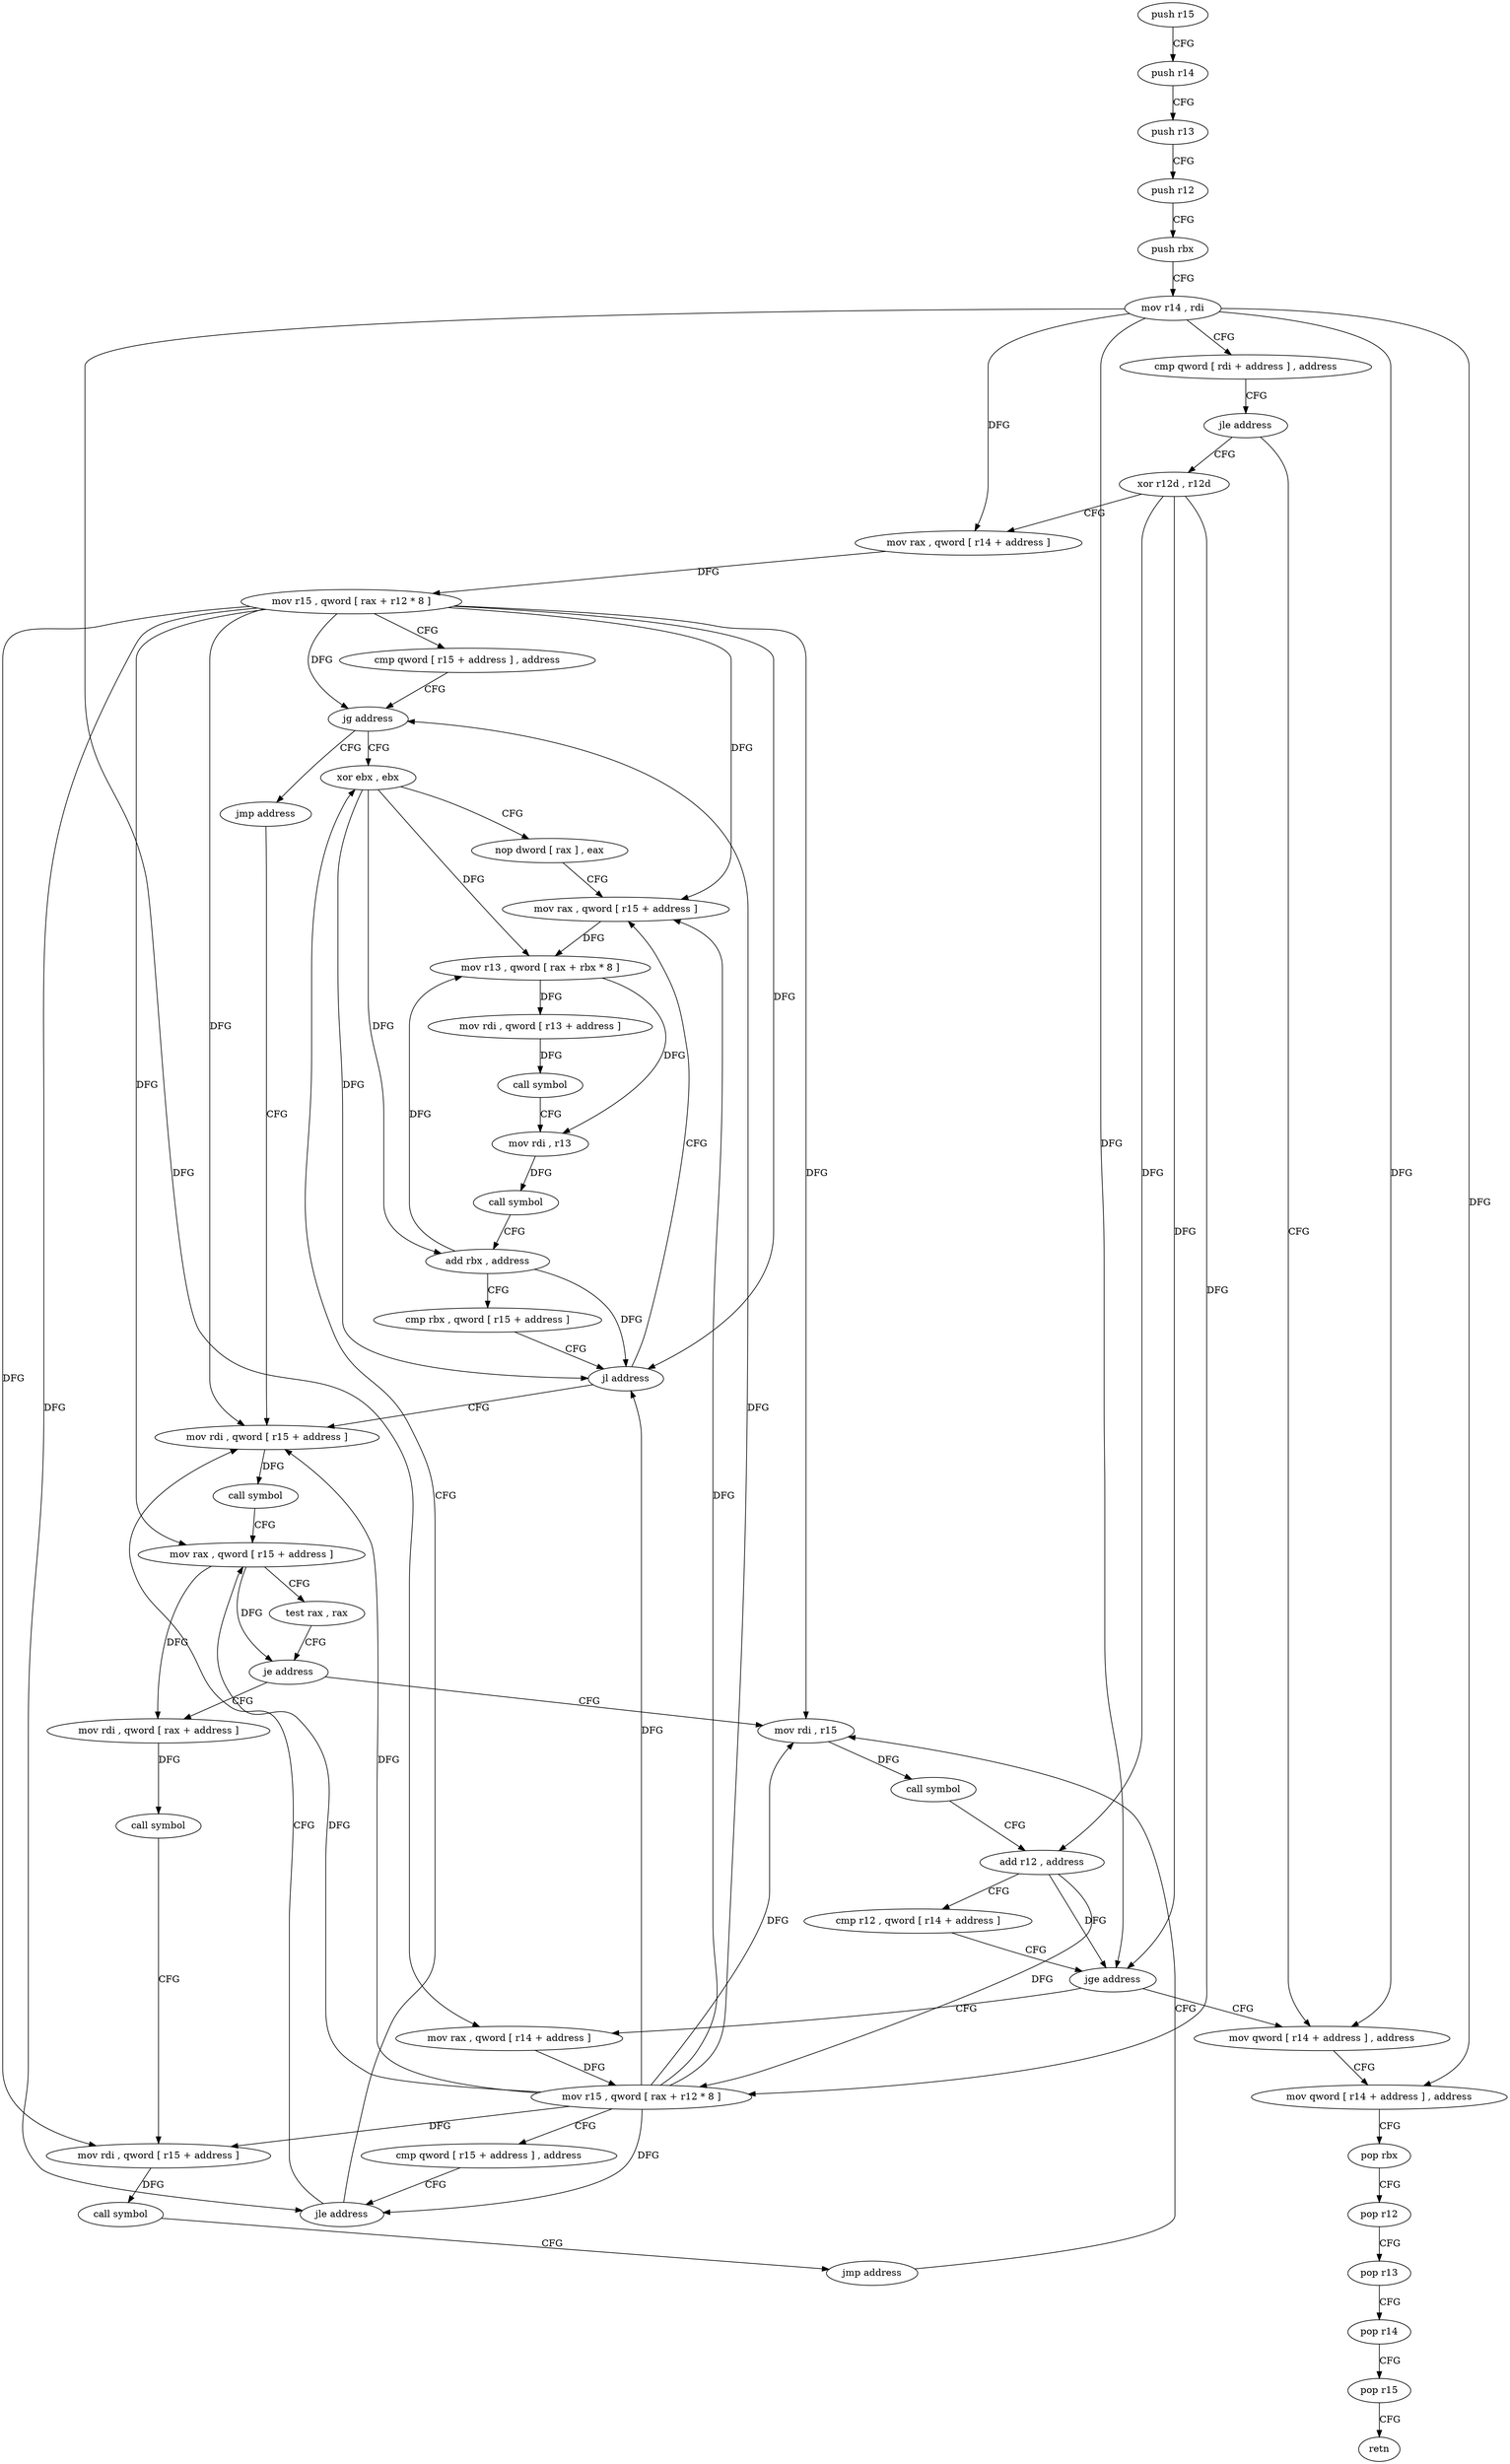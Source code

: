 digraph "func" {
"4377104" [label = "push r15" ]
"4377106" [label = "push r14" ]
"4377108" [label = "push r13" ]
"4377110" [label = "push r12" ]
"4377112" [label = "push rbx" ]
"4377113" [label = "mov r14 , rdi" ]
"4377116" [label = "cmp qword [ rdi + address ] , address" ]
"4377124" [label = "jle address" ]
"4377289" [label = "mov qword [ r14 + address ] , address" ]
"4377130" [label = "xor r12d , r12d" ]
"4377300" [label = "mov qword [ r14 + address ] , address" ]
"4377311" [label = "pop rbx" ]
"4377312" [label = "pop r12" ]
"4377314" [label = "pop r13" ]
"4377316" [label = "pop r14" ]
"4377318" [label = "pop r15" ]
"4377320" [label = "retn" ]
"4377133" [label = "mov rax , qword [ r14 + address ]" ]
"4377140" [label = "mov r15 , qword [ rax + r12 * 8 ]" ]
"4377144" [label = "cmp qword [ r15 + address ] , address" ]
"4377149" [label = "jg address" ]
"4377207" [label = "xor ebx , ebx" ]
"4377151" [label = "jmp address" ]
"4377209" [label = "nop dword [ rax ] , eax" ]
"4377216" [label = "mov rax , qword [ r15 + address ]" ]
"4377251" [label = "mov rdi , qword [ r15 + address ]" ]
"4377220" [label = "mov r13 , qword [ rax + rbx * 8 ]" ]
"4377224" [label = "mov rdi , qword [ r13 + address ]" ]
"4377228" [label = "call symbol" ]
"4377233" [label = "mov rdi , r13" ]
"4377236" [label = "call symbol" ]
"4377241" [label = "add rbx , address" ]
"4377245" [label = "cmp rbx , qword [ r15 + address ]" ]
"4377249" [label = "jl address" ]
"4377255" [label = "call symbol" ]
"4377260" [label = "mov rax , qword [ r15 + address ]" ]
"4377264" [label = "test rax , rax" ]
"4377267" [label = "je address" ]
"4377168" [label = "mov rdi , r15" ]
"4377269" [label = "mov rdi , qword [ rax + address ]" ]
"4377171" [label = "call symbol" ]
"4377176" [label = "add r12 , address" ]
"4377180" [label = "cmp r12 , qword [ r14 + address ]" ]
"4377187" [label = "jge address" ]
"4377189" [label = "mov rax , qword [ r14 + address ]" ]
"4377273" [label = "call symbol" ]
"4377278" [label = "mov rdi , qword [ r15 + address ]" ]
"4377282" [label = "call symbol" ]
"4377287" [label = "jmp address" ]
"4377196" [label = "mov r15 , qword [ rax + r12 * 8 ]" ]
"4377200" [label = "cmp qword [ r15 + address ] , address" ]
"4377205" [label = "jle address" ]
"4377104" -> "4377106" [ label = "CFG" ]
"4377106" -> "4377108" [ label = "CFG" ]
"4377108" -> "4377110" [ label = "CFG" ]
"4377110" -> "4377112" [ label = "CFG" ]
"4377112" -> "4377113" [ label = "CFG" ]
"4377113" -> "4377116" [ label = "CFG" ]
"4377113" -> "4377289" [ label = "DFG" ]
"4377113" -> "4377300" [ label = "DFG" ]
"4377113" -> "4377133" [ label = "DFG" ]
"4377113" -> "4377187" [ label = "DFG" ]
"4377113" -> "4377189" [ label = "DFG" ]
"4377116" -> "4377124" [ label = "CFG" ]
"4377124" -> "4377289" [ label = "CFG" ]
"4377124" -> "4377130" [ label = "CFG" ]
"4377289" -> "4377300" [ label = "CFG" ]
"4377130" -> "4377133" [ label = "CFG" ]
"4377130" -> "4377176" [ label = "DFG" ]
"4377130" -> "4377187" [ label = "DFG" ]
"4377130" -> "4377196" [ label = "DFG" ]
"4377300" -> "4377311" [ label = "CFG" ]
"4377311" -> "4377312" [ label = "CFG" ]
"4377312" -> "4377314" [ label = "CFG" ]
"4377314" -> "4377316" [ label = "CFG" ]
"4377316" -> "4377318" [ label = "CFG" ]
"4377318" -> "4377320" [ label = "CFG" ]
"4377133" -> "4377140" [ label = "DFG" ]
"4377140" -> "4377144" [ label = "CFG" ]
"4377140" -> "4377149" [ label = "DFG" ]
"4377140" -> "4377216" [ label = "DFG" ]
"4377140" -> "4377249" [ label = "DFG" ]
"4377140" -> "4377251" [ label = "DFG" ]
"4377140" -> "4377260" [ label = "DFG" ]
"4377140" -> "4377168" [ label = "DFG" ]
"4377140" -> "4377278" [ label = "DFG" ]
"4377140" -> "4377205" [ label = "DFG" ]
"4377144" -> "4377149" [ label = "CFG" ]
"4377149" -> "4377207" [ label = "CFG" ]
"4377149" -> "4377151" [ label = "CFG" ]
"4377207" -> "4377209" [ label = "CFG" ]
"4377207" -> "4377220" [ label = "DFG" ]
"4377207" -> "4377241" [ label = "DFG" ]
"4377207" -> "4377249" [ label = "DFG" ]
"4377151" -> "4377251" [ label = "CFG" ]
"4377209" -> "4377216" [ label = "CFG" ]
"4377216" -> "4377220" [ label = "DFG" ]
"4377251" -> "4377255" [ label = "DFG" ]
"4377220" -> "4377224" [ label = "DFG" ]
"4377220" -> "4377233" [ label = "DFG" ]
"4377224" -> "4377228" [ label = "DFG" ]
"4377228" -> "4377233" [ label = "CFG" ]
"4377233" -> "4377236" [ label = "DFG" ]
"4377236" -> "4377241" [ label = "CFG" ]
"4377241" -> "4377245" [ label = "CFG" ]
"4377241" -> "4377220" [ label = "DFG" ]
"4377241" -> "4377249" [ label = "DFG" ]
"4377245" -> "4377249" [ label = "CFG" ]
"4377249" -> "4377216" [ label = "CFG" ]
"4377249" -> "4377251" [ label = "CFG" ]
"4377255" -> "4377260" [ label = "CFG" ]
"4377260" -> "4377264" [ label = "CFG" ]
"4377260" -> "4377267" [ label = "DFG" ]
"4377260" -> "4377269" [ label = "DFG" ]
"4377264" -> "4377267" [ label = "CFG" ]
"4377267" -> "4377168" [ label = "CFG" ]
"4377267" -> "4377269" [ label = "CFG" ]
"4377168" -> "4377171" [ label = "DFG" ]
"4377269" -> "4377273" [ label = "DFG" ]
"4377171" -> "4377176" [ label = "CFG" ]
"4377176" -> "4377180" [ label = "CFG" ]
"4377176" -> "4377187" [ label = "DFG" ]
"4377176" -> "4377196" [ label = "DFG" ]
"4377180" -> "4377187" [ label = "CFG" ]
"4377187" -> "4377289" [ label = "CFG" ]
"4377187" -> "4377189" [ label = "CFG" ]
"4377189" -> "4377196" [ label = "DFG" ]
"4377273" -> "4377278" [ label = "CFG" ]
"4377278" -> "4377282" [ label = "DFG" ]
"4377282" -> "4377287" [ label = "CFG" ]
"4377287" -> "4377168" [ label = "CFG" ]
"4377196" -> "4377200" [ label = "CFG" ]
"4377196" -> "4377149" [ label = "DFG" ]
"4377196" -> "4377216" [ label = "DFG" ]
"4377196" -> "4377249" [ label = "DFG" ]
"4377196" -> "4377251" [ label = "DFG" ]
"4377196" -> "4377260" [ label = "DFG" ]
"4377196" -> "4377168" [ label = "DFG" ]
"4377196" -> "4377278" [ label = "DFG" ]
"4377196" -> "4377205" [ label = "DFG" ]
"4377200" -> "4377205" [ label = "CFG" ]
"4377205" -> "4377251" [ label = "CFG" ]
"4377205" -> "4377207" [ label = "CFG" ]
}
